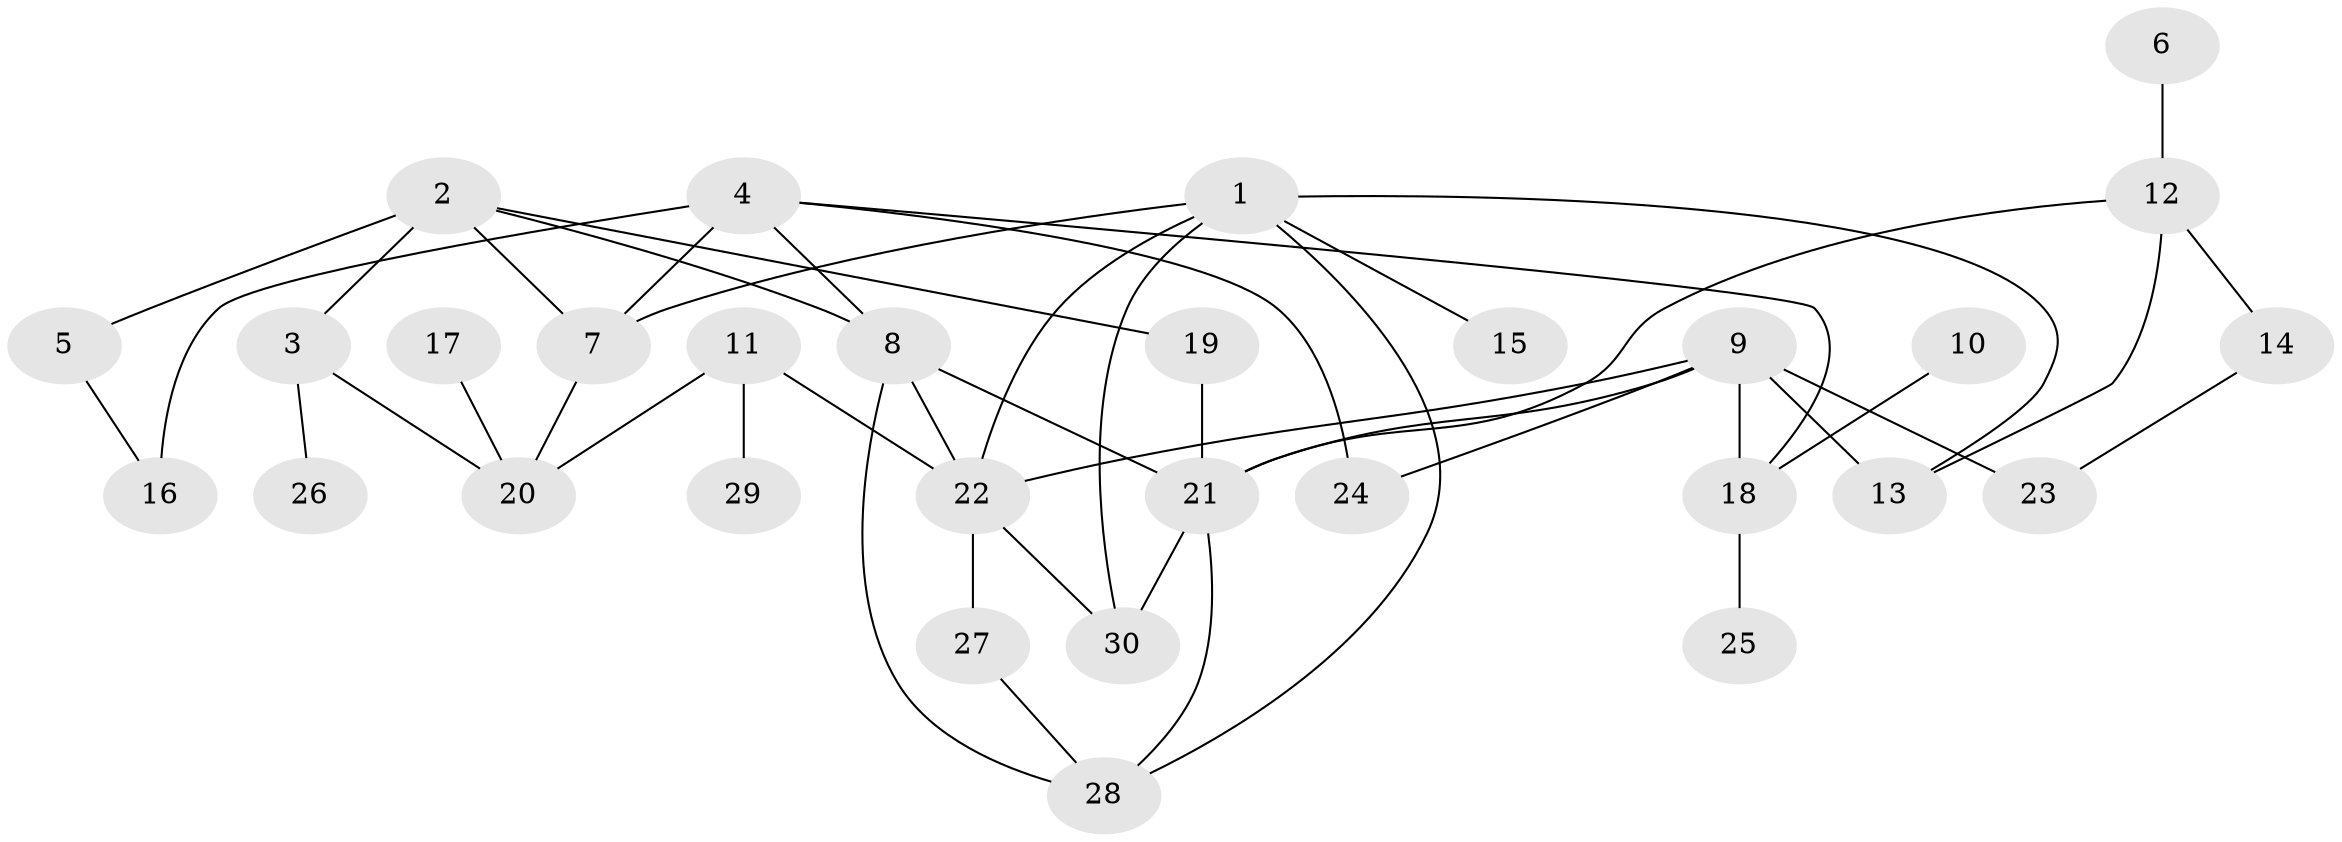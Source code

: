 // original degree distribution, {4: 0.11864406779661017, 5: 0.06779661016949153, 6: 0.03389830508474576, 3: 0.2033898305084746, 2: 0.3050847457627119, 9: 0.01694915254237288, 7: 0.01694915254237288, 1: 0.23728813559322035}
// Generated by graph-tools (version 1.1) at 2025/36/03/04/25 23:36:09]
// undirected, 30 vertices, 46 edges
graph export_dot {
  node [color=gray90,style=filled];
  1;
  2;
  3;
  4;
  5;
  6;
  7;
  8;
  9;
  10;
  11;
  12;
  13;
  14;
  15;
  16;
  17;
  18;
  19;
  20;
  21;
  22;
  23;
  24;
  25;
  26;
  27;
  28;
  29;
  30;
  1 -- 7 [weight=1.0];
  1 -- 13 [weight=1.0];
  1 -- 15 [weight=1.0];
  1 -- 22 [weight=1.0];
  1 -- 28 [weight=1.0];
  1 -- 30 [weight=1.0];
  2 -- 3 [weight=2.0];
  2 -- 5 [weight=1.0];
  2 -- 7 [weight=1.0];
  2 -- 8 [weight=1.0];
  2 -- 19 [weight=1.0];
  3 -- 20 [weight=1.0];
  3 -- 26 [weight=1.0];
  4 -- 7 [weight=1.0];
  4 -- 8 [weight=1.0];
  4 -- 16 [weight=2.0];
  4 -- 18 [weight=1.0];
  4 -- 24 [weight=1.0];
  5 -- 16 [weight=1.0];
  6 -- 12 [weight=1.0];
  7 -- 20 [weight=1.0];
  8 -- 21 [weight=1.0];
  8 -- 22 [weight=1.0];
  8 -- 28 [weight=1.0];
  9 -- 13 [weight=1.0];
  9 -- 18 [weight=1.0];
  9 -- 21 [weight=1.0];
  9 -- 22 [weight=1.0];
  9 -- 23 [weight=4.0];
  9 -- 24 [weight=1.0];
  10 -- 18 [weight=1.0];
  11 -- 20 [weight=1.0];
  11 -- 22 [weight=1.0];
  11 -- 29 [weight=1.0];
  12 -- 13 [weight=1.0];
  12 -- 14 [weight=1.0];
  12 -- 21 [weight=1.0];
  14 -- 23 [weight=1.0];
  17 -- 20 [weight=1.0];
  18 -- 25 [weight=1.0];
  19 -- 21 [weight=1.0];
  21 -- 28 [weight=1.0];
  21 -- 30 [weight=1.0];
  22 -- 27 [weight=1.0];
  22 -- 30 [weight=1.0];
  27 -- 28 [weight=1.0];
}
